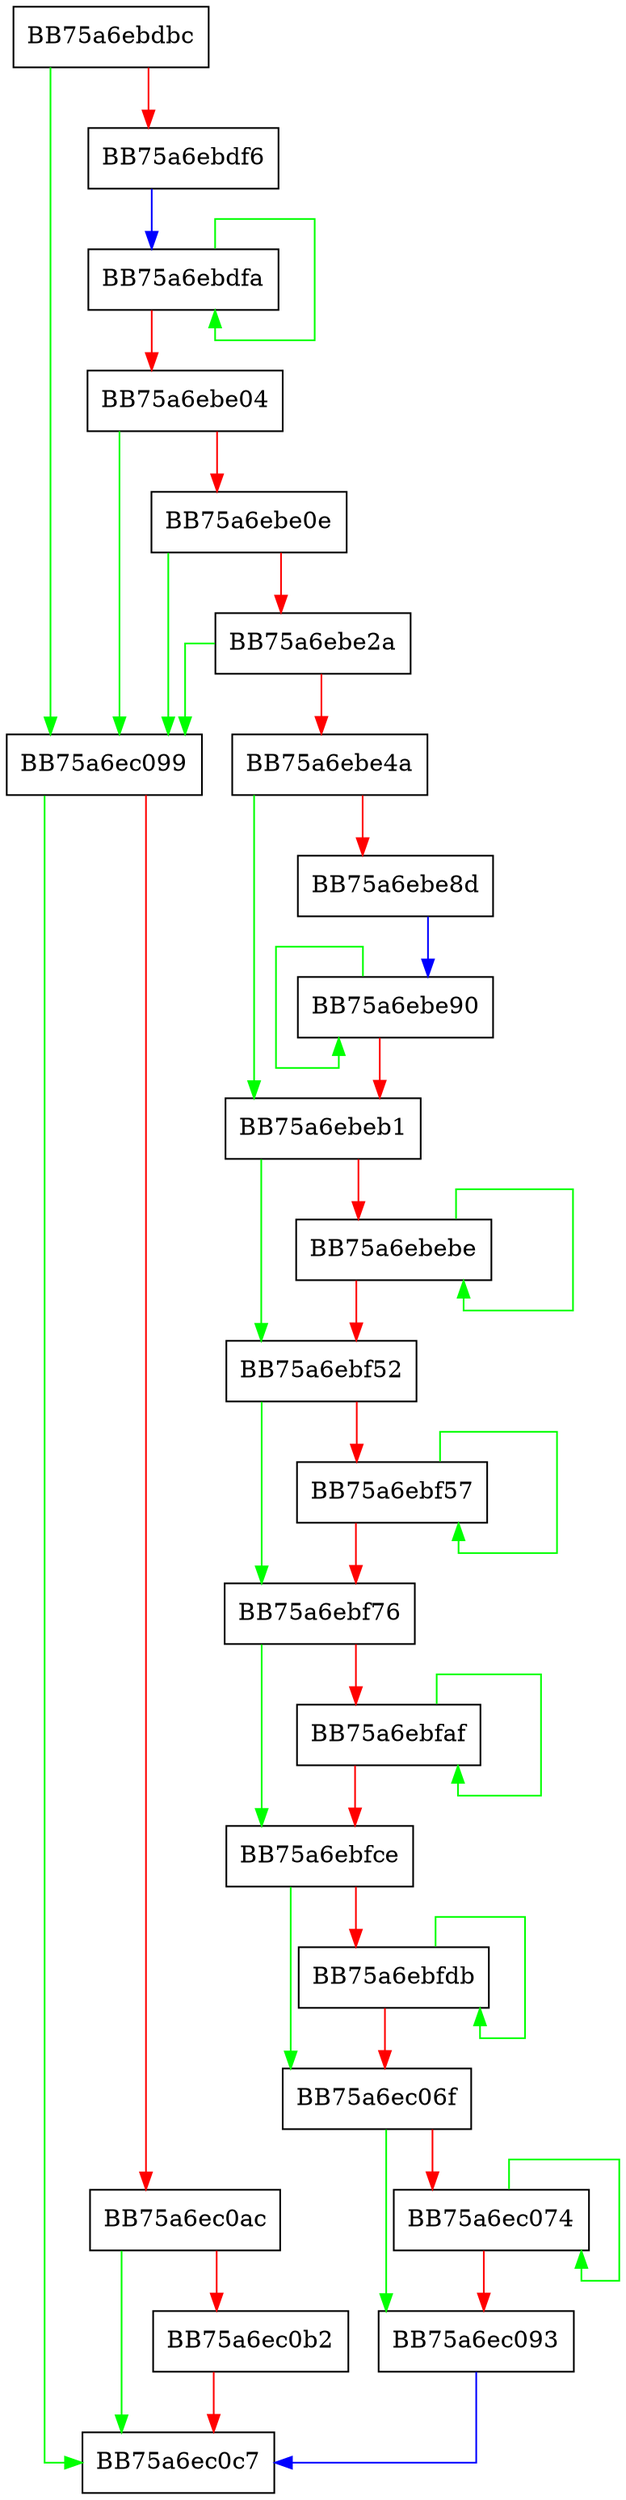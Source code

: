 digraph GetMachineGUIDSelectionRate {
  node [shape="box"];
  graph [splines=ortho];
  BB75a6ebdbc -> BB75a6ec099 [color="green"];
  BB75a6ebdbc -> BB75a6ebdf6 [color="red"];
  BB75a6ebdf6 -> BB75a6ebdfa [color="blue"];
  BB75a6ebdfa -> BB75a6ebdfa [color="green"];
  BB75a6ebdfa -> BB75a6ebe04 [color="red"];
  BB75a6ebe04 -> BB75a6ec099 [color="green"];
  BB75a6ebe04 -> BB75a6ebe0e [color="red"];
  BB75a6ebe0e -> BB75a6ec099 [color="green"];
  BB75a6ebe0e -> BB75a6ebe2a [color="red"];
  BB75a6ebe2a -> BB75a6ec099 [color="green"];
  BB75a6ebe2a -> BB75a6ebe4a [color="red"];
  BB75a6ebe4a -> BB75a6ebeb1 [color="green"];
  BB75a6ebe4a -> BB75a6ebe8d [color="red"];
  BB75a6ebe8d -> BB75a6ebe90 [color="blue"];
  BB75a6ebe90 -> BB75a6ebe90 [color="green"];
  BB75a6ebe90 -> BB75a6ebeb1 [color="red"];
  BB75a6ebeb1 -> BB75a6ebf52 [color="green"];
  BB75a6ebeb1 -> BB75a6ebebe [color="red"];
  BB75a6ebebe -> BB75a6ebebe [color="green"];
  BB75a6ebebe -> BB75a6ebf52 [color="red"];
  BB75a6ebf52 -> BB75a6ebf76 [color="green"];
  BB75a6ebf52 -> BB75a6ebf57 [color="red"];
  BB75a6ebf57 -> BB75a6ebf57 [color="green"];
  BB75a6ebf57 -> BB75a6ebf76 [color="red"];
  BB75a6ebf76 -> BB75a6ebfce [color="green"];
  BB75a6ebf76 -> BB75a6ebfaf [color="red"];
  BB75a6ebfaf -> BB75a6ebfaf [color="green"];
  BB75a6ebfaf -> BB75a6ebfce [color="red"];
  BB75a6ebfce -> BB75a6ec06f [color="green"];
  BB75a6ebfce -> BB75a6ebfdb [color="red"];
  BB75a6ebfdb -> BB75a6ebfdb [color="green"];
  BB75a6ebfdb -> BB75a6ec06f [color="red"];
  BB75a6ec06f -> BB75a6ec093 [color="green"];
  BB75a6ec06f -> BB75a6ec074 [color="red"];
  BB75a6ec074 -> BB75a6ec074 [color="green"];
  BB75a6ec074 -> BB75a6ec093 [color="red"];
  BB75a6ec093 -> BB75a6ec0c7 [color="blue"];
  BB75a6ec099 -> BB75a6ec0c7 [color="green"];
  BB75a6ec099 -> BB75a6ec0ac [color="red"];
  BB75a6ec0ac -> BB75a6ec0c7 [color="green"];
  BB75a6ec0ac -> BB75a6ec0b2 [color="red"];
  BB75a6ec0b2 -> BB75a6ec0c7 [color="red"];
}